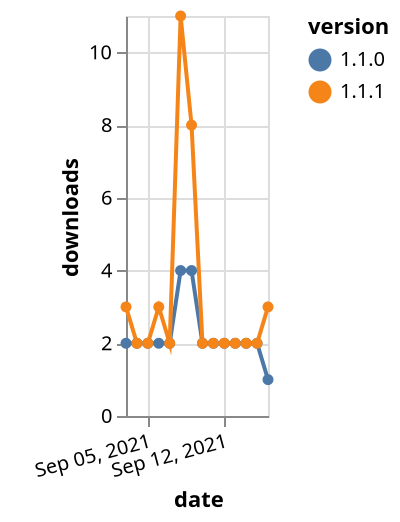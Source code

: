 {"$schema": "https://vega.github.io/schema/vega-lite/v5.json", "description": "A simple bar chart with embedded data.", "data": {"values": [{"date": "2021-09-03", "total": 1534, "delta": 2, "version": "1.1.0"}, {"date": "2021-09-04", "total": 1536, "delta": 2, "version": "1.1.0"}, {"date": "2021-09-05", "total": 1538, "delta": 2, "version": "1.1.0"}, {"date": "2021-09-06", "total": 1540, "delta": 2, "version": "1.1.0"}, {"date": "2021-09-07", "total": 1542, "delta": 2, "version": "1.1.0"}, {"date": "2021-09-08", "total": 1546, "delta": 4, "version": "1.1.0"}, {"date": "2021-09-09", "total": 1550, "delta": 4, "version": "1.1.0"}, {"date": "2021-09-10", "total": 1552, "delta": 2, "version": "1.1.0"}, {"date": "2021-09-11", "total": 1554, "delta": 2, "version": "1.1.0"}, {"date": "2021-09-12", "total": 1556, "delta": 2, "version": "1.1.0"}, {"date": "2021-09-13", "total": 1558, "delta": 2, "version": "1.1.0"}, {"date": "2021-09-14", "total": 1560, "delta": 2, "version": "1.1.0"}, {"date": "2021-09-15", "total": 1562, "delta": 2, "version": "1.1.0"}, {"date": "2021-09-16", "total": 1563, "delta": 1, "version": "1.1.0"}, {"date": "2021-09-03", "total": 1802, "delta": 3, "version": "1.1.1"}, {"date": "2021-09-04", "total": 1804, "delta": 2, "version": "1.1.1"}, {"date": "2021-09-05", "total": 1806, "delta": 2, "version": "1.1.1"}, {"date": "2021-09-06", "total": 1809, "delta": 3, "version": "1.1.1"}, {"date": "2021-09-07", "total": 1811, "delta": 2, "version": "1.1.1"}, {"date": "2021-09-08", "total": 1822, "delta": 11, "version": "1.1.1"}, {"date": "2021-09-09", "total": 1830, "delta": 8, "version": "1.1.1"}, {"date": "2021-09-10", "total": 1832, "delta": 2, "version": "1.1.1"}, {"date": "2021-09-11", "total": 1834, "delta": 2, "version": "1.1.1"}, {"date": "2021-09-12", "total": 1836, "delta": 2, "version": "1.1.1"}, {"date": "2021-09-13", "total": 1838, "delta": 2, "version": "1.1.1"}, {"date": "2021-09-14", "total": 1840, "delta": 2, "version": "1.1.1"}, {"date": "2021-09-15", "total": 1842, "delta": 2, "version": "1.1.1"}, {"date": "2021-09-16", "total": 1845, "delta": 3, "version": "1.1.1"}]}, "width": "container", "mark": {"type": "line", "point": {"filled": true}}, "encoding": {"x": {"field": "date", "type": "temporal", "timeUnit": "yearmonthdate", "title": "date", "axis": {"labelAngle": -15}}, "y": {"field": "delta", "type": "quantitative", "title": "downloads"}, "color": {"field": "version", "type": "nominal"}, "tooltip": {"field": "delta"}}}